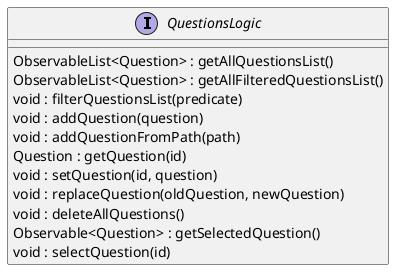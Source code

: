 @startuml

interface QuestionsLogic {
    ObservableList<Question> : getAllQuestionsList()
    ObservableList<Question> : getAllFilteredQuestionsList()
    void : filterQuestionsList(predicate)
    void : addQuestion(question)
    void : addQuestionFromPath(path)
    Question : getQuestion(id)
    void : setQuestion(id, question)
    void : replaceQuestion(oldQuestion, newQuestion)
    void : deleteAllQuestions()
    Observable<Question> : getSelectedQuestion()
    void : selectQuestion(id)
}

@enduml